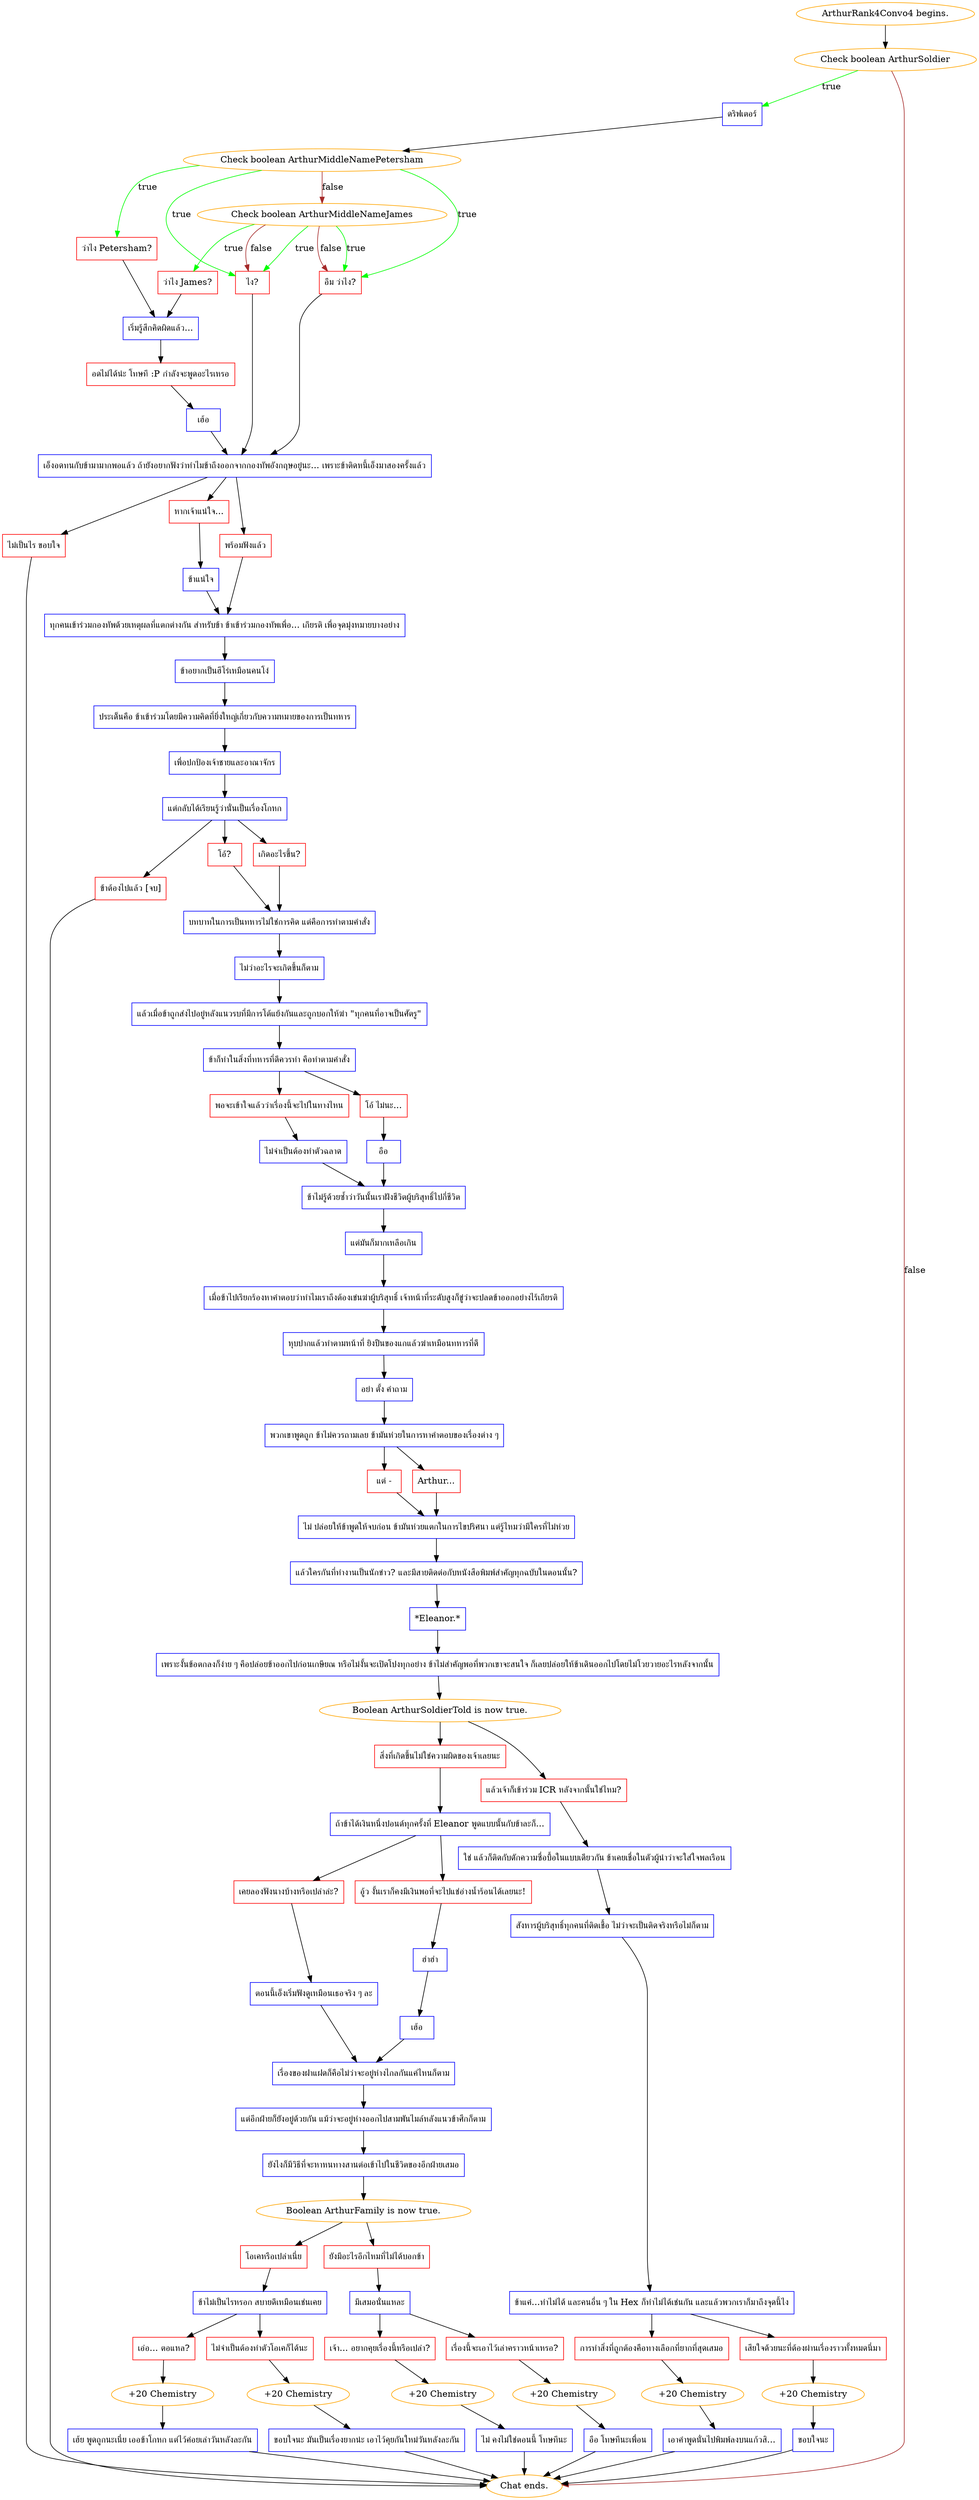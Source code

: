 digraph {
	"ArthurRank4Convo4 begins." [color=orange];
		"ArthurRank4Convo4 begins." -> j1651121292;
	j1651121292 [label="Check boolean ArthurSoldier",color=orange];
		j1651121292 -> j2132454978 [label=true,color=green];
		j1651121292 -> "Chat ends." [label=false,color=brown];
	j2132454978 [label="ดริฟเตอร์",shape=box,color=blue];
		j2132454978 -> j2062515714;
	"Chat ends." [color=orange];
	j2062515714 [label="Check boolean ArthurMiddleNamePetersham",color=orange];
		j2062515714 -> j3005430347 [label=true,color=green];
		j2062515714 -> j180577754 [label=true,color=green];
		j2062515714 -> j163640567 [label=true,color=green];
		j2062515714 -> j2878711458 [label=false,color=brown];
	j3005430347 [label="ว่าไง Petersham?",shape=box,color=red];
		j3005430347 -> j580995794;
	j180577754 [label="ไง?",shape=box,color=red];
		j180577754 -> j2312523515;
	j163640567 [label="อืม ว่าไง?",shape=box,color=red];
		j163640567 -> j2312523515;
	j2878711458 [label="Check boolean ArthurMiddleNameJames",color=orange];
		j2878711458 -> j1863897648 [label=true,color=green];
		j2878711458 -> j180577754 [label=true,color=green];
		j2878711458 -> j163640567 [label=true,color=green];
		j2878711458 -> j180577754 [label=false,color=brown];
		j2878711458 -> j163640567 [label=false,color=brown];
	j580995794 [label="เริ่มรู้สึกคิดผิดแล้ว...",shape=box,color=blue];
		j580995794 -> j2519697948;
	j2312523515 [label="เอ็งอดทนกับข้ามามากพอแล้ว ถ้ายังอยากฟังว่าทำไมข้าถึงออกจากกองทัพอังกฤษอยู่นะ... เพราะข้าติดหนี้เอ็งมาสองครั้งแล้ว",shape=box,color=blue];
		j2312523515 -> j2312838979;
		j2312523515 -> j3087448781;
		j2312523515 -> j1309110541;
	j1863897648 [label="ว่าไง James?",shape=box,color=red];
		j1863897648 -> j580995794;
	j2519697948 [label="อดไม่ได้น่ะ โทษที :P กำลังจะพูดอะไรเหรอ",shape=box,color=red];
		j2519697948 -> j3988313145;
	j2312838979 [label="หากเจ้าแน่ใจ...",shape=box,color=red];
		j2312838979 -> j1771634862;
	j3087448781 [label="พร้อมฟังแล้ว",shape=box,color=red];
		j3087448781 -> j427662002;
	j1309110541 [label="ไม่เป็นไร ขอบใจ",shape=box,color=red];
		j1309110541 -> "Chat ends.";
	j3988313145 [label="เฮ้อ",shape=box,color=blue];
		j3988313145 -> j2312523515;
	j1771634862 [label="ข้าแน่ใจ",shape=box,color=blue];
		j1771634862 -> j427662002;
	j427662002 [label="ทุกคนเข้าร่วมกองทัพด้วยเหตุผลที่แตกต่างกัน สำหรับข้า ข้าเข้าร่วมกองทัพเพื่อ... เกียรติ เพื่อจุดมุ่งหมายบางอย่าง",shape=box,color=blue];
		j427662002 -> j1342273685;
	j1342273685 [label="ข้าอยากเป็นฮีโร่เหมือนคนโง่",shape=box,color=blue];
		j1342273685 -> j3620570557;
	j3620570557 [label="ประเด็นคือ ข้าเข้าร่วมโดยมีความคิดที่ยิ่งใหญ่เกี่ยวกับความหมายของการเป็นทหาร",shape=box,color=blue];
		j3620570557 -> j916486385;
	j916486385 [label="เพื่อปกป้องเจ้าชายและอาณาจักร",shape=box,color=blue];
		j916486385 -> j4278219667;
	j4278219667 [label="แต่กลับได้เรียนรู้ว่านั่นเป็นเรื่องโกหก",shape=box,color=blue];
		j4278219667 -> j773106363;
		j4278219667 -> j4020625643;
		j4278219667 -> j2686641719;
	j773106363 [label="เกิดอะไรขึ้น?",shape=box,color=red];
		j773106363 -> j858600598;
	j4020625643 [label="โอ้?",shape=box,color=red];
		j4020625643 -> j858600598;
	j2686641719 [label="ข้าต้องไปแล้ว [จบ]",shape=box,color=red];
		j2686641719 -> "Chat ends.";
	j858600598 [label="บทบาทในการเป็นทหารไม่ใช่การคิด แต่คือการทำตามคำสั่ง",shape=box,color=blue];
		j858600598 -> j3256089052;
	j3256089052 [label="ไม่ว่าอะไรจะเกิดขึ้นก็ตาม",shape=box,color=blue];
		j3256089052 -> j2391308298;
	j2391308298 [label="แล้วเมื่อข้าถูกส่งไปอยู่หลังแนวรบที่มีการโต้แย้งกันและถูกบอกให้ฆ่า \"ทุกคนที่อาจเป็นศัตรู\"",shape=box,color=blue];
		j2391308298 -> j31575191;
	j31575191 [label="ข้าก็ทำในสิ่งที่ทหารที่ดีควรทำ คือทำตามคำสั่ง",shape=box,color=blue];
		j31575191 -> j4201239930;
		j31575191 -> j1767229897;
	j4201239930 [label="พอจะเข้าใจแล้วว่าเรื่องนี้จะไปในทางไหน",shape=box,color=red];
		j4201239930 -> j2046155649;
	j1767229897 [label="โอ้ ไม่นะ...",shape=box,color=red];
		j1767229897 -> j1892367116;
	j2046155649 [label="ไม่จำเป็นต้องทำตัวฉลาด",shape=box,color=blue];
		j2046155649 -> j1277021669;
	j1892367116 [label="อือ",shape=box,color=blue];
		j1892367116 -> j1277021669;
	j1277021669 [label="ข้าไม่รู้ด้วยซ้ำว่าวันนั้นเราฝังชีวิตผู้บริสุทธิ์ไปกี่ชีวิต",shape=box,color=blue];
		j1277021669 -> j3227759063;
	j3227759063 [label="แต่มันก็มากเหลือเกิน",shape=box,color=blue];
		j3227759063 -> j2394317611;
	j2394317611 [label="เมื่อข้าไปเรียกร้องหาคำตอบว่าทำไมเราถึงต้องเข่นฆ่าผู้บริสุทธิ์ เจ้าหน้าที่ระดับสูงก็ขู่ว่าจะปลดข้าออกอย่างไร้เกียรติ",shape=box,color=blue];
		j2394317611 -> j1194009313;
	j1194009313 [label="หุบปากแล้วทำตามหน้าที่ ยิงปืนของแกแล้วฆ่าเหมือนทหารที่ดี",shape=box,color=blue];
		j1194009313 -> j3834323125;
	j3834323125 [label="อย่า ตั้ง คำถาม",shape=box,color=blue];
		j3834323125 -> j2547731823;
	j2547731823 [label="พวกเขาพูดถูก ข้าไม่ควรถามเลย ข้ามันห่วยในการหาคำตอบของเรื่องต่าง ๆ",shape=box,color=blue];
		j2547731823 -> j1096293893;
		j2547731823 -> j3484332362;
	j1096293893 [label="แต่ -",shape=box,color=red];
		j1096293893 -> j3222627127;
	j3484332362 [label="Arthur...",shape=box,color=red];
		j3484332362 -> j3222627127;
	j3222627127 [label="ไม่ ปล่อยให้ข้าพูดให้จบก่อน ข้ามันห่วยแตกในการไขปริศนา แต่รู้ไหมว่ามีใครที่ไม่ห่วย",shape=box,color=blue];
		j3222627127 -> j735462540;
	j735462540 [label="แล้วใครกันที่ทำงานเป็นนักข่าว? และมีสายติดต่อกับหนังสือพิมพ์สำคัญทุกฉบับในตอนนั้น?",shape=box,color=blue];
		j735462540 -> j1249922968;
	j1249922968 [label="*Eleanor.*",shape=box,color=blue];
		j1249922968 -> j1915890327;
	j1915890327 [label="เพราะงั้นข้อตกลงก็ง่าย ๆ คือปล่อยข้าออกไปก่อนเกษียณ หรือไม่งั้นจะเปิดโปงทุกอย่าง ข้าไม่สำคัญพอที่พวกเขาจะสนใจ ก็เลยปล่อยให้ข้าเดินออกไปโดยไม่โวยวายอะไรหลังจากนั้น",shape=box,color=blue];
		j1915890327 -> j1539124429;
	j1539124429 [label="Boolean ArthurSoldierTold is now true.",color=orange];
		j1539124429 -> j626926423;
		j1539124429 -> j1221920179;
	j626926423 [label="แล้วเจ้าก็เข้าร่วม ICR หลังจากนั้นใช่ไหม?",shape=box,color=red];
		j626926423 -> j1171039244;
	j1221920179 [label="สิ่งที่เกิดขึ้นไม่ใช่ความผิดของเจ้าเลยนะ",shape=box,color=red];
		j1221920179 -> j954537289;
	j1171039244 [label="ใช่ แล้วก็ติดกับดักความซื่อบื้อในแบบเดียวกัน ข้าเคยเชื่อในตัวผู้นำว่าจะใส่ใจพลเรือน",shape=box,color=blue];
		j1171039244 -> j1460720093;
	j954537289 [label="ถ้าข้าได้เงินหนึ่งปอนด์ทุกครั้งที่ Eleanor พูดแบบนั้นกับข้าละก็...",shape=box,color=blue];
		j954537289 -> j3829381750;
		j954537289 -> j3114592596;
	j1460720093 [label="สังหารผู้บริสุทธิ์ทุกคนที่ติดเชื้อ ไม่ว่าจะเป็นติดจริงหรือไม่ก็ตาม",shape=box,color=blue];
		j1460720093 -> j1637472159;
	j3829381750 [label="เคยลองฟังนางบ้างหรือเปล่าล่ะ?",shape=box,color=red];
		j3829381750 -> j988480252;
	j3114592596 [label="อู้ว งั้นเราก็คงมีเงินพอที่จะไปแช่อ่างน้ำร้อนได้เลยนะ!",shape=box,color=red];
		j3114592596 -> j2457108663;
	j1637472159 [label="ข้าแค่...ทำไม่ได้ และคนอื่น ๆ ใน Hex ก็ทำไม่ได้เช่นกัน และแล้วพวกเราก็มาถึงจุดนี้ไง",shape=box,color=blue];
		j1637472159 -> j1496368374;
		j1637472159 -> j3012971379;
	j988480252 [label="ตอนนี้เอ็งเริ่มฟังดูเหมือนเธอจริง ๆ ละ",shape=box,color=blue];
		j988480252 -> j2747526322;
	j2457108663 [label="ฮ่าฮ่า",shape=box,color=blue];
		j2457108663 -> j1908943504;
	j1496368374 [label="เสียใจด้วยนะที่ต้องผ่านเรื่องราวทั้งหมดนี่มา",shape=box,color=red];
		j1496368374 -> j1178254317;
	j3012971379 [label="การทำสิ่งที่ถูกต้องคือทางเลือกที่ยากที่สุดเสมอ",shape=box,color=red];
		j3012971379 -> j2574813463;
	j2747526322 [label="เรื่องของฝาแฝดก็คือไม่ว่าจะอยู่ห่างไกลกันแค่ไหนก็ตาม",shape=box,color=blue];
		j2747526322 -> j2699267832;
	j1908943504 [label="เฮ้อ",shape=box,color=blue];
		j1908943504 -> j2747526322;
	j1178254317 [label="+20 Chemistry",color=orange];
		j1178254317 -> j641003174;
	j2574813463 [label="+20 Chemistry",color=orange];
		j2574813463 -> j1600564563;
	j2699267832 [label="แต่อีกฝ่ายก็ยังอยู่ด้วยกัน แม้ว่าจะอยู่ห่างออกไปสามพันไมล์หลังแนวข้าศึกก็ตาม",shape=box,color=blue];
		j2699267832 -> j2025457398;
	j641003174 [label="ขอบใจนะ",shape=box,color=blue];
		j641003174 -> "Chat ends.";
	j1600564563 [label="เอาคำพูดนั่นไปพิมพ์ลงบนแก้วสิ...",shape=box,color=blue];
		j1600564563 -> "Chat ends.";
	j2025457398 [label="ยังไงก็มีวิธีที่จะหาหนทางสานต่อเข้าไปในชีวิตของอีกฝ่ายเสมอ",shape=box,color=blue];
		j2025457398 -> j730258552;
	j730258552 [label="Boolean ArthurFamily is now true.",color=orange];
		j730258552 -> j1126072368;
		j730258552 -> j1473304175;
	j1126072368 [label="โอเคหรือเปล่าเนี่ย",shape=box,color=red];
		j1126072368 -> j2757407999;
	j1473304175 [label="ยังมีอะไรอีกไหมที่ไม่ได้บอกข้า",shape=box,color=red];
		j1473304175 -> j1367441089;
	j2757407999 [label="ข้าไม่เป็นไรหรอก สบายดีเหมือนเช่นเคย",shape=box,color=blue];
		j2757407999 -> j1317883415;
		j2757407999 -> j2861674566;
	j1367441089 [label="มีเสมอนั่นแหละ",shape=box,color=blue];
		j1367441089 -> j432733507;
		j1367441089 -> j1516246075;
	j1317883415 [label="ไม่จำเป็นต้องทำตัวโอเคก็ได้นะ",shape=box,color=red];
		j1317883415 -> j3682786566;
	j2861674566 [label="เอ่อ... ตอแหล?",shape=box,color=red];
		j2861674566 -> j1773780523;
	j432733507 [label="เรื่องนี้จะเอาไว้เล่าคราวหน้าเหรอ?",shape=box,color=red];
		j432733507 -> j3108275490;
	j1516246075 [label="เจ้า... อยากคุยเรื่องนี้หรือเปล่า?",shape=box,color=red];
		j1516246075 -> j3260961773;
	j3682786566 [label="+20 Chemistry",color=orange];
		j3682786566 -> j2507642429;
	j1773780523 [label="+20 Chemistry",color=orange];
		j1773780523 -> j2317307098;
	j3108275490 [label="+20 Chemistry",color=orange];
		j3108275490 -> j3482271638;
	j3260961773 [label="+20 Chemistry",color=orange];
		j3260961773 -> j18873130;
	j2507642429 [label="ขอบใจนะ มันเป็นเรื่องยากน่ะ เอาไว้คุยกันใหม่วันหลังละกัน",shape=box,color=blue];
		j2507642429 -> "Chat ends.";
	j2317307098 [label="เฮ้ย พูดถูกนะเนี่ย เออข้าโกหก แต่ไว้ค่อยเล่าวันหลังละกัน",shape=box,color=blue];
		j2317307098 -> "Chat ends.";
	j3482271638 [label="อือ โทษทีนะเพื่อน",shape=box,color=blue];
		j3482271638 -> "Chat ends.";
	j18873130 [label="ไม่ คงไม่ใช่ตอนนี้ โทษทีนะ",shape=box,color=blue];
		j18873130 -> "Chat ends.";
}